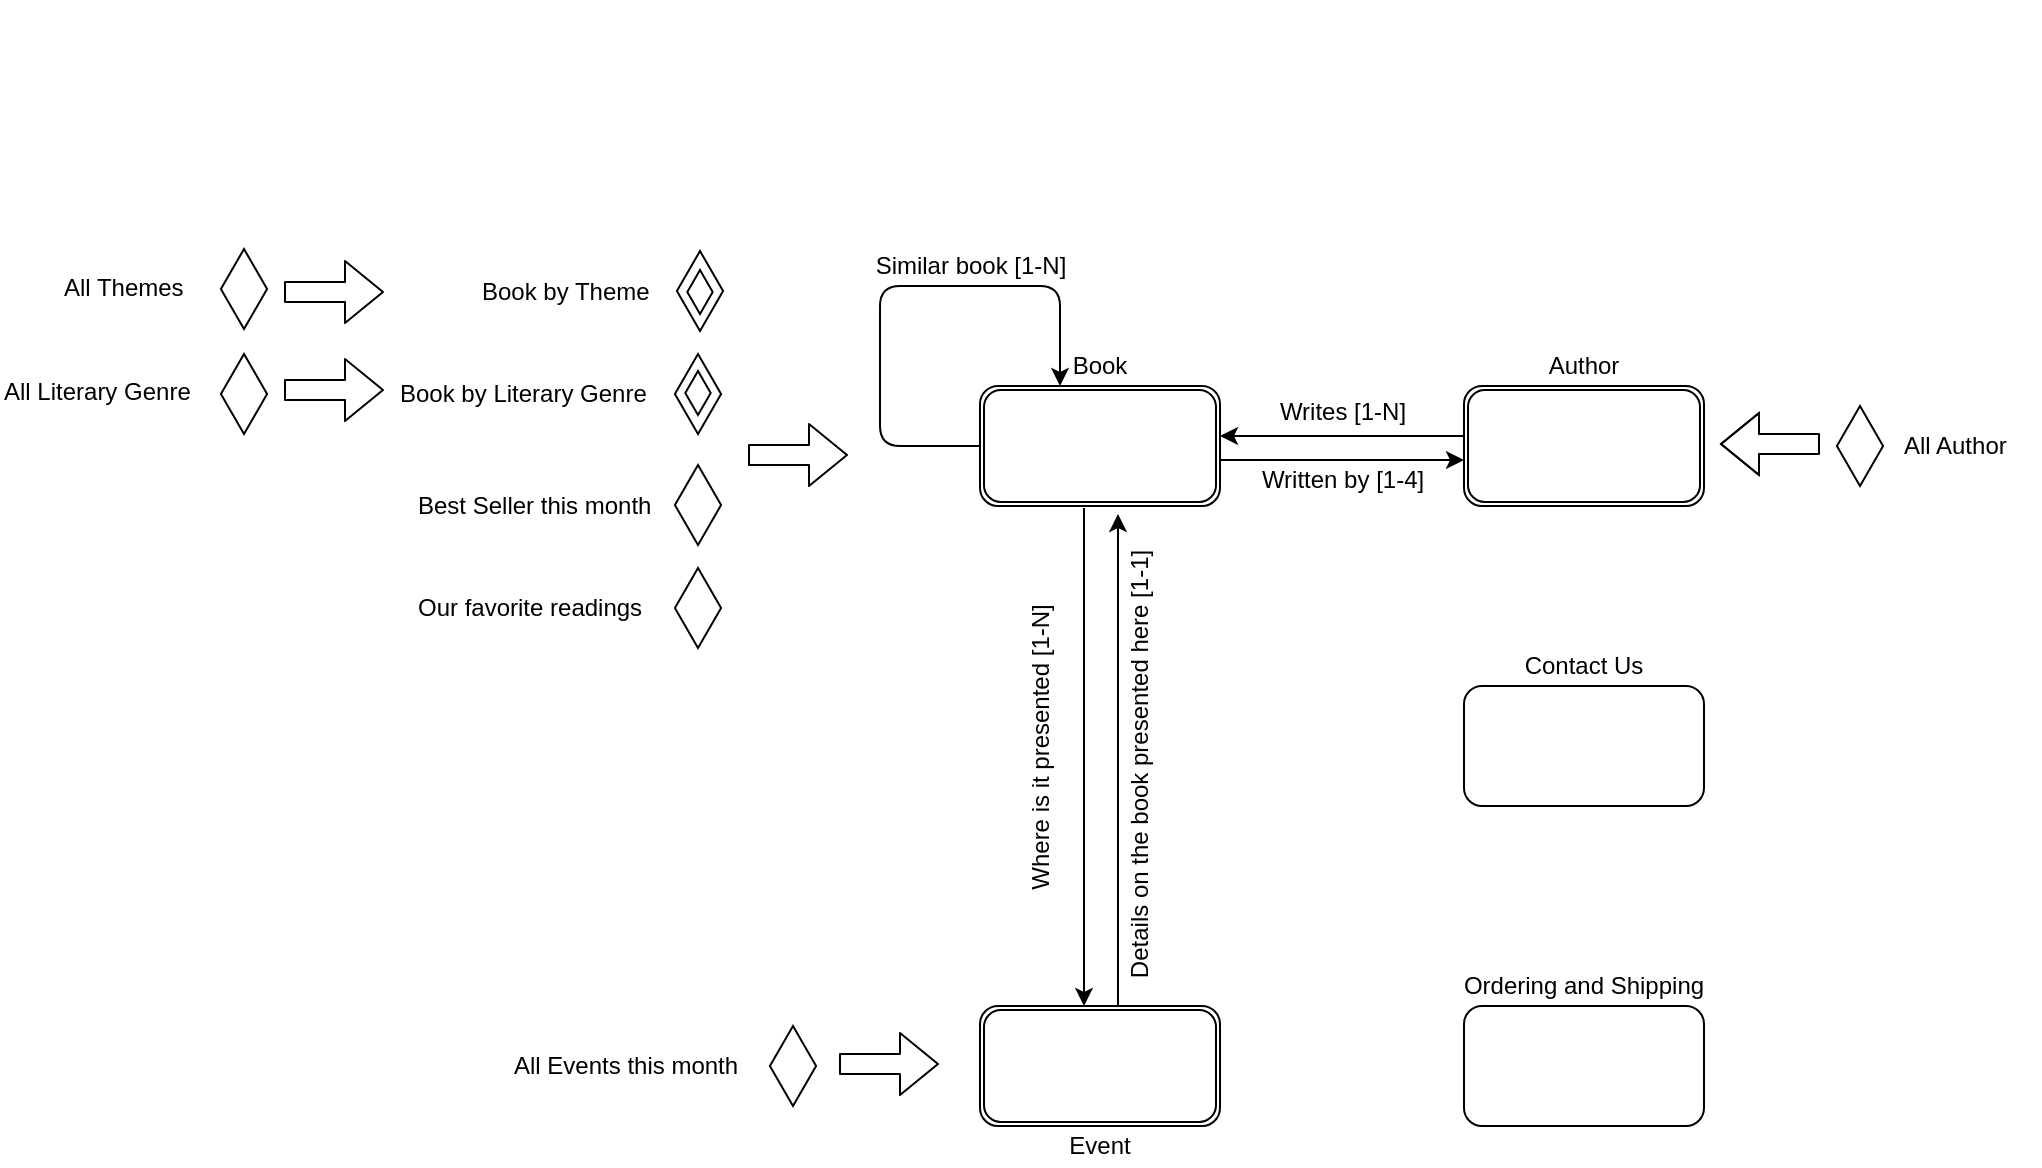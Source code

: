 <mxfile version="10.8.1" type="device"><diagram name="C-IDM" id="74e2e168-ea6b-b213-b513-2b3c1d86103e"><mxGraphModel dx="1398" dy="499" grid="1" gridSize="10" guides="0" tooltips="1" connect="1" arrows="1" fold="1" page="0" pageScale="1" pageWidth="1100" pageHeight="850" background="#ffffff" math="0" shadow="0"><root><mxCell id="0"/><mxCell id="1" parent="0"/><mxCell id="NZ6MziaRMSXmYXcIMsTj-4" value="" style="group" parent="1" vertex="1" connectable="0"><mxGeometry x="482" y="110" width="150" height="80" as="geometry"/></mxCell><mxCell id="NZ6MziaRMSXmYXcIMsTj-23" value="" style="group" parent="1" vertex="1" connectable="0"><mxGeometry x="400" y="283" width="120" height="80" as="geometry"/></mxCell><mxCell id="NZ6MziaRMSXmYXcIMsTj-10" value="" style="group" parent="NZ6MziaRMSXmYXcIMsTj-23" vertex="1" connectable="0"><mxGeometry width="120" height="80" as="geometry"/></mxCell><mxCell id="NZ6MziaRMSXmYXcIMsTj-9" value="Book&lt;br&gt;" style="text;html=1;strokeColor=none;fillColor=none;align=center;verticalAlign=middle;whiteSpace=wrap;rounded=0;" parent="NZ6MziaRMSXmYXcIMsTj-10" vertex="1"><mxGeometry width="120" height="20" as="geometry"/></mxCell><mxCell id="NZ6MziaRMSXmYXcIMsTj-20" value="" style="shape=ext;double=1;rounded=1;whiteSpace=wrap;html=1;" parent="NZ6MziaRMSXmYXcIMsTj-10" vertex="1"><mxGeometry y="20" width="120" height="60" as="geometry"/></mxCell><mxCell id="NZ6MziaRMSXmYXcIMsTj-52" value="" style="endArrow=classic;html=1;exitX=0;exitY=0.5;exitDx=0;exitDy=0;" parent="NZ6MziaRMSXmYXcIMsTj-10" source="NZ6MziaRMSXmYXcIMsTj-20" edge="1"><mxGeometry width="50" height="50" relative="1" as="geometry"><mxPoint x="40" y="80" as="sourcePoint"/><mxPoint x="40" y="20" as="targetPoint"/><Array as="points"><mxPoint x="-50" y="50"/><mxPoint x="-50" y="-30"/><mxPoint x="40" y="-30"/></Array></mxGeometry></mxCell><mxCell id="NZ6MziaRMSXmYXcIMsTj-53" value="Similar book [1-N]" style="text;html=1;resizable=0;points=[];align=center;verticalAlign=middle;labelBackgroundColor=#ffffff;" parent="NZ6MziaRMSXmYXcIMsTj-52" vertex="1" connectable="0"><mxGeometry x="0.289" y="1" relative="1" as="geometry"><mxPoint x="1" y="-9" as="offset"/></mxGeometry></mxCell><mxCell id="NZ6MziaRMSXmYXcIMsTj-24" value="" style="group" parent="1" vertex="1" connectable="0"><mxGeometry x="642" y="283" width="120" height="80" as="geometry"/></mxCell><mxCell id="NZ6MziaRMSXmYXcIMsTj-25" value="" style="group" parent="NZ6MziaRMSXmYXcIMsTj-24" vertex="1" connectable="0"><mxGeometry width="120" height="80" as="geometry"/></mxCell><mxCell id="NZ6MziaRMSXmYXcIMsTj-26" value="Author&lt;br&gt;" style="text;html=1;strokeColor=none;fillColor=none;align=center;verticalAlign=middle;whiteSpace=wrap;rounded=0;" parent="NZ6MziaRMSXmYXcIMsTj-25" vertex="1"><mxGeometry width="120" height="20" as="geometry"/></mxCell><mxCell id="NZ6MziaRMSXmYXcIMsTj-27" value="" style="shape=ext;double=1;rounded=1;whiteSpace=wrap;html=1;" parent="NZ6MziaRMSXmYXcIMsTj-25" vertex="1"><mxGeometry y="20" width="120" height="60" as="geometry"/></mxCell><mxCell id="NZ6MziaRMSXmYXcIMsTj-30" value="" style="group" parent="1" vertex="1" connectable="0"><mxGeometry x="400" y="593" width="120" height="80" as="geometry"/></mxCell><mxCell id="NZ6MziaRMSXmYXcIMsTj-31" value="" style="group" parent="NZ6MziaRMSXmYXcIMsTj-30" vertex="1" connectable="0"><mxGeometry width="120" height="80" as="geometry"/></mxCell><mxCell id="NZ6MziaRMSXmYXcIMsTj-35" value="" style="edgeStyle=orthogonalEdgeStyle;rounded=0;orthogonalLoop=1;jettySize=auto;html=1;" parent="NZ6MziaRMSXmYXcIMsTj-31" edge="1"><mxGeometry relative="1" as="geometry"><mxPoint x="70" y="-50" as="targetPoint"/></mxGeometry></mxCell><mxCell id="NZ6MziaRMSXmYXcIMsTj-33" value="" style="shape=ext;double=1;rounded=1;whiteSpace=wrap;html=1;" parent="NZ6MziaRMSXmYXcIMsTj-31" vertex="1"><mxGeometry y="20" width="120" height="60" as="geometry"/></mxCell><mxCell id="NZ6MziaRMSXmYXcIMsTj-39" value="" style="endArrow=classic;html=1;" parent="1" edge="1"><mxGeometry width="50" height="50" relative="1" as="geometry"><mxPoint x="642" y="328" as="sourcePoint"/><mxPoint x="520" y="328" as="targetPoint"/></mxGeometry></mxCell><mxCell id="NZ6MziaRMSXmYXcIMsTj-47" value="Writes [1-N]" style="text;html=1;resizable=0;points=[];align=center;verticalAlign=middle;labelBackgroundColor=#ffffff;" parent="NZ6MziaRMSXmYXcIMsTj-39" vertex="1" connectable="0"><mxGeometry x="-0.115" relative="1" as="geometry"><mxPoint x="-7" y="-12" as="offset"/></mxGeometry></mxCell><mxCell id="NZ6MziaRMSXmYXcIMsTj-40" value="" style="endArrow=classic;html=1;" parent="1" edge="1"><mxGeometry width="50" height="50" relative="1" as="geometry"><mxPoint x="520" y="340" as="sourcePoint"/><mxPoint x="642" y="340" as="targetPoint"/></mxGeometry></mxCell><mxCell id="NZ6MziaRMSXmYXcIMsTj-48" value="Written by [1-4]" style="text;html=1;resizable=0;points=[];align=center;verticalAlign=middle;labelBackgroundColor=#ffffff;" parent="NZ6MziaRMSXmYXcIMsTj-40" vertex="1" connectable="0"><mxGeometry x="0.049" y="4" relative="1" as="geometry"><mxPoint x="-3" y="14" as="offset"/></mxGeometry></mxCell><mxCell id="NZ6MziaRMSXmYXcIMsTj-44" value="" style="endArrow=classic;html=1;exitX=0.392;exitY=1.017;exitDx=0;exitDy=0;exitPerimeter=0;" parent="1" edge="1"><mxGeometry width="50" height="50" relative="1" as="geometry"><mxPoint x="452" y="364" as="sourcePoint"/><mxPoint x="452" y="613" as="targetPoint"/></mxGeometry></mxCell><mxCell id="NZ6MziaRMSXmYXcIMsTj-49" value="Where is it presented [1-N]" style="text;html=1;resizable=0;points=[];align=center;verticalAlign=middle;labelBackgroundColor=#ffffff;rotation=-90;" parent="NZ6MziaRMSXmYXcIMsTj-44" vertex="1" connectable="0"><mxGeometry x="-0.051" y="1" relative="1" as="geometry"><mxPoint x="-23" y="2" as="offset"/></mxGeometry></mxCell><mxCell id="NZ6MziaRMSXmYXcIMsTj-32" value="Event&lt;br&gt;" style="text;html=1;strokeColor=none;fillColor=none;align=center;verticalAlign=middle;whiteSpace=wrap;rounded=0;" parent="1" vertex="1"><mxGeometry x="400" y="673" width="120" height="20" as="geometry"/></mxCell><mxCell id="NZ6MziaRMSXmYXcIMsTj-50" value="" style="endArrow=classic;html=1;entryX=0.575;entryY=1.067;entryDx=0;entryDy=0;entryPerimeter=0;" parent="1" target="NZ6MziaRMSXmYXcIMsTj-20" edge="1"><mxGeometry width="50" height="50" relative="1" as="geometry"><mxPoint x="469" y="613" as="sourcePoint"/><mxPoint x="450" y="633" as="targetPoint"/></mxGeometry></mxCell><mxCell id="NZ6MziaRMSXmYXcIMsTj-51" value="Details on the book presented here [1-1]" style="text;html=1;resizable=0;points=[];align=center;verticalAlign=middle;labelBackgroundColor=#ffffff;rotation=-90;" parent="NZ6MziaRMSXmYXcIMsTj-50" vertex="1" connectable="0"><mxGeometry x="0.043" y="-2" relative="1" as="geometry"><mxPoint x="9" y="8" as="offset"/></mxGeometry></mxCell><mxCell id="NZ6MziaRMSXmYXcIMsTj-3" value="" style="group" parent="1" vertex="1" connectable="0"><mxGeometry x="642" y="433" width="120" height="80" as="geometry"/></mxCell><mxCell id="NZ6MziaRMSXmYXcIMsTj-1" value="" style="rounded=1;whiteSpace=wrap;html=1;" parent="NZ6MziaRMSXmYXcIMsTj-3" vertex="1"><mxGeometry y="20" width="120" height="60" as="geometry"/></mxCell><mxCell id="NZ6MziaRMSXmYXcIMsTj-2" value="Contact Us" style="text;html=1;strokeColor=none;fillColor=none;align=center;verticalAlign=middle;whiteSpace=wrap;rounded=0;" parent="NZ6MziaRMSXmYXcIMsTj-3" vertex="1"><mxGeometry width="120" height="20" as="geometry"/></mxCell><mxCell id="NZ6MziaRMSXmYXcIMsTj-5" value="" style="rounded=1;whiteSpace=wrap;html=1;" parent="1" vertex="1"><mxGeometry x="642" y="613" width="120" height="60" as="geometry"/></mxCell><mxCell id="NZ6MziaRMSXmYXcIMsTj-6" value="Ordering and Shipping" style="text;html=1;strokeColor=none;fillColor=none;align=center;verticalAlign=middle;whiteSpace=wrap;rounded=0;" parent="1" vertex="1"><mxGeometry x="627" y="593" width="150" height="20" as="geometry"/></mxCell><mxCell id="NZ6MziaRMSXmYXcIMsTj-76" value="" style="group;rotation=-90;" parent="1" vertex="1" connectable="0"><mxGeometry x="239" y="295" width="40" height="24" as="geometry"/></mxCell><mxCell id="NZ6MziaRMSXmYXcIMsTj-77" value="" style="html=1;whiteSpace=wrap;aspect=fixed;shape=isoRectangle;rotation=-90;" parent="NZ6MziaRMSXmYXcIMsTj-76" vertex="1"><mxGeometry width="40" height="24" as="geometry"/></mxCell><mxCell id="NZ6MziaRMSXmYXcIMsTj-80" value="" style="html=1;whiteSpace=wrap;aspect=fixed;shape=isoRectangle;rotation=-90;" parent="1" vertex="1"><mxGeometry x="239" y="350.5" width="40" height="24" as="geometry"/></mxCell><mxCell id="NZ6MziaRMSXmYXcIMsTj-81" value="Best Seller this month" style="text;html=1;resizable=0;points=[];autosize=1;align=left;verticalAlign=top;spacingTop=-4;" parent="1" vertex="1"><mxGeometry x="117" y="352.5" width="130" height="20" as="geometry"/></mxCell><mxCell id="NZ6MziaRMSXmYXcIMsTj-82" value="" style="html=1;whiteSpace=wrap;aspect=fixed;shape=isoRectangle;rotation=-90;" parent="1" vertex="1"><mxGeometry x="239" y="402" width="40" height="24" as="geometry"/></mxCell><mxCell id="NZ6MziaRMSXmYXcIMsTj-83" value="Our favorite readings&lt;br&gt;&lt;br&gt;" style="text;html=1;resizable=0;points=[];autosize=1;align=left;verticalAlign=top;spacingTop=-4;" parent="1" vertex="1"><mxGeometry x="117" y="404" width="130" height="30" as="geometry"/></mxCell><mxCell id="NZ6MziaRMSXmYXcIMsTj-84" value="" style="html=1;whiteSpace=wrap;aspect=fixed;shape=isoRectangle;rotation=-90;" parent="1" vertex="1"><mxGeometry x="286.5" y="631" width="40" height="24" as="geometry"/></mxCell><mxCell id="NZ6MziaRMSXmYXcIMsTj-85" value="All Events this month" style="text;html=1;resizable=0;points=[];autosize=1;align=left;verticalAlign=top;spacingTop=-4;" parent="1" vertex="1"><mxGeometry x="164.5" y="633" width="130" height="20" as="geometry"/></mxCell><mxCell id="NZ6MziaRMSXmYXcIMsTj-86" value="" style="html=1;whiteSpace=wrap;aspect=fixed;shape=isoRectangle;rotation=-90;" parent="1" vertex="1"><mxGeometry x="820" y="321" width="40" height="24" as="geometry"/></mxCell><mxCell id="NZ6MziaRMSXmYXcIMsTj-87" value="All Author&lt;br&gt;&lt;br&gt;" style="text;html=1;resizable=0;points=[];autosize=1;align=left;verticalAlign=top;spacingTop=-4;" parent="1" vertex="1"><mxGeometry x="860" y="323" width="70" height="30" as="geometry"/></mxCell><mxCell id="NZ6MziaRMSXmYXcIMsTj-88" value="" style="html=1;whiteSpace=wrap;aspect=fixed;shape=isoRectangle;rotation=-90;" parent="1" vertex="1"><mxGeometry x="12" y="242.5" width="40" height="24" as="geometry"/></mxCell><mxCell id="NZ6MziaRMSXmYXcIMsTj-89" value="All Themes" style="text;html=1;resizable=0;points=[];autosize=1;align=left;verticalAlign=top;spacingTop=-4;" parent="1" vertex="1"><mxGeometry x="-60" y="244" width="80" height="20" as="geometry"/></mxCell><mxCell id="NZ6MziaRMSXmYXcIMsTj-90" value="" style="html=1;whiteSpace=wrap;aspect=fixed;shape=isoRectangle;rotation=-90;" parent="1" vertex="1"><mxGeometry x="12" y="295" width="40" height="24" as="geometry"/></mxCell><mxCell id="NZ6MziaRMSXmYXcIMsTj-91" value="All Literary Genre&lt;br&gt;" style="text;html=1;resizable=0;points=[];autosize=1;align=left;verticalAlign=top;spacingTop=-4;" parent="1" vertex="1"><mxGeometry x="-90" y="295.5" width="110" height="20" as="geometry"/></mxCell><mxCell id="NZ6MziaRMSXmYXcIMsTj-74" value="" style="group;rotation=-90;" parent="1" vertex="1" connectable="0"><mxGeometry x="240" y="243.5" width="40" height="24" as="geometry"/></mxCell><mxCell id="NZ6MziaRMSXmYXcIMsTj-70" value="" style="html=1;whiteSpace=wrap;aspect=fixed;shape=isoRectangle;rotation=-90;" parent="NZ6MziaRMSXmYXcIMsTj-74" vertex="1"><mxGeometry width="40" height="24" as="geometry"/></mxCell><mxCell id="NZ6MziaRMSXmYXcIMsTj-71" value="" style="html=1;whiteSpace=wrap;aspect=fixed;shape=isoRectangle;rotation=-90;" parent="NZ6MziaRMSXmYXcIMsTj-74" vertex="1"><mxGeometry x="9" y="6" width="22" height="13" as="geometry"/></mxCell><mxCell id="NZ6MziaRMSXmYXcIMsTj-75" value="Book by Theme" style="text;html=1;resizable=0;points=[];autosize=1;align=left;verticalAlign=top;spacingTop=-4;" parent="1" vertex="1"><mxGeometry x="149" y="246" width="100" height="20" as="geometry"/></mxCell><mxCell id="NZ6MziaRMSXmYXcIMsTj-78" value="" style="html=1;whiteSpace=wrap;aspect=fixed;shape=isoRectangle;rotation=-90;" parent="1" vertex="1"><mxGeometry x="248" y="300" width="22" height="13" as="geometry"/></mxCell><mxCell id="NZ6MziaRMSXmYXcIMsTj-79" value="Book by Literary Genre" style="text;html=1;resizable=0;points=[];autosize=1;align=left;verticalAlign=top;spacingTop=-4;" parent="1" vertex="1"><mxGeometry x="108" y="296.5" width="140" height="20" as="geometry"/></mxCell><mxCell id="NZ6MziaRMSXmYXcIMsTj-92" value="" style="shape=flexArrow;endArrow=classic;html=1;" parent="1" edge="1"><mxGeometry width="50" height="50" relative="1" as="geometry"><mxPoint x="52" y="256" as="sourcePoint"/><mxPoint x="102" y="256" as="targetPoint"/></mxGeometry></mxCell><mxCell id="NZ6MziaRMSXmYXcIMsTj-93" value="" style="shape=flexArrow;endArrow=classic;html=1;" parent="1" edge="1"><mxGeometry width="50" height="50" relative="1" as="geometry"><mxPoint x="52" y="305" as="sourcePoint"/><mxPoint x="102" y="305" as="targetPoint"/></mxGeometry></mxCell><mxCell id="NZ6MziaRMSXmYXcIMsTj-94" value="" style="shape=flexArrow;endArrow=classic;html=1;" parent="1" edge="1"><mxGeometry width="50" height="50" relative="1" as="geometry"><mxPoint x="329.5" y="642" as="sourcePoint"/><mxPoint x="379.5" y="642" as="targetPoint"/></mxGeometry></mxCell><mxCell id="NZ6MziaRMSXmYXcIMsTj-95" value="" style="shape=flexArrow;endArrow=classic;html=1;" parent="1" edge="1"><mxGeometry width="50" height="50" relative="1" as="geometry"><mxPoint x="820" y="332" as="sourcePoint"/><mxPoint x="770" y="332" as="targetPoint"/><Array as="points"><mxPoint x="800" y="332"/></Array></mxGeometry></mxCell><mxCell id="NZ6MziaRMSXmYXcIMsTj-99" value="" style="shape=flexArrow;endArrow=classic;html=1;" parent="1" edge="1"><mxGeometry width="50" height="50" relative="1" as="geometry"><mxPoint x="284" y="337.5" as="sourcePoint"/><mxPoint x="334" y="337.5" as="targetPoint"/></mxGeometry></mxCell></root></mxGraphModel></diagram><diagram name="L-IDM" id="tSdD4TbJxirpW6aljxZo"><mxGraphModel dx="1426" dy="499" grid="0" gridSize="10" guides="0" tooltips="1" connect="1" arrows="1" fold="1" page="0" pageScale="1" pageWidth="1100" pageHeight="850" background="#ffffff" math="0" shadow="0"><root><mxCell id="qlLci7SyME8BmqiWWH02-0"/><mxCell id="qlLci7SyME8BmqiWWH02-1" parent="qlLci7SyME8BmqiWWH02-0"/><mxCell id="qlLci7SyME8BmqiWWH02-2" value="" style="group" vertex="1" connectable="0" parent="qlLci7SyME8BmqiWWH02-1"><mxGeometry x="482" y="110" width="150" height="80" as="geometry"/></mxCell><mxCell id="qlLci7SyME8BmqiWWH02-3" value="" style="group" vertex="1" connectable="0" parent="qlLci7SyME8BmqiWWH02-1"><mxGeometry x="410" y="283" width="120" height="80" as="geometry"/></mxCell><mxCell id="qlLci7SyME8BmqiWWH02-4" value="" style="group" vertex="1" connectable="0" parent="qlLci7SyME8BmqiWWH02-3"><mxGeometry width="120" height="80" as="geometry"/></mxCell><mxCell id="qlLci7SyME8BmqiWWH02-6" value="" style="shape=ext;double=1;rounded=1;whiteSpace=wrap;html=1;" vertex="1" parent="qlLci7SyME8BmqiWWH02-4"><mxGeometry x="-20" y="13" width="140" height="80" as="geometry"/></mxCell><mxCell id="qlLci7SyME8BmqiWWH02-7" value="" style="endArrow=classic;html=1;" edge="1" parent="qlLci7SyME8BmqiWWH02-4"><mxGeometry width="50" height="50" relative="1" as="geometry"><mxPoint x="-20" y="54" as="sourcePoint"/><mxPoint x="40" y="11" as="targetPoint"/><Array as="points"><mxPoint x="-50" y="54"/><mxPoint x="-50" y="-26"/><mxPoint x="40" y="-26"/></Array></mxGeometry></mxCell><mxCell id="qlLci7SyME8BmqiWWH02-8" value="Similar book [1-N]" style="text;html=1;resizable=0;points=[];align=center;verticalAlign=middle;labelBackgroundColor=#ffffff;" vertex="1" connectable="0" parent="qlLci7SyME8BmqiWWH02-7"><mxGeometry x="0.289" y="1" relative="1" as="geometry"><mxPoint x="1" y="-9" as="offset"/></mxGeometry></mxCell><mxCell id="qlLci7SyME8BmqiWWH02-9" value="" style="group" vertex="1" connectable="0" parent="qlLci7SyME8BmqiWWH02-1"><mxGeometry x="634" y="271" width="140" height="110" as="geometry"/></mxCell><mxCell id="qlLci7SyME8BmqiWWH02-10" value="" style="group" vertex="1" connectable="0" parent="qlLci7SyME8BmqiWWH02-9"><mxGeometry width="140" height="110" as="geometry"/></mxCell><mxCell id="qlLci7SyME8BmqiWWH02-11" value="Author&lt;br&gt;" style="text;html=1;strokeColor=none;fillColor=none;align=center;verticalAlign=middle;whiteSpace=wrap;rounded=0;" vertex="1" parent="qlLci7SyME8BmqiWWH02-10"><mxGeometry width="140" height="27.5" as="geometry"/></mxCell><mxCell id="qlLci7SyME8BmqiWWH02-12" value="" style="shape=ext;double=1;rounded=1;whiteSpace=wrap;html=1;" vertex="1" parent="qlLci7SyME8BmqiWWH02-10"><mxGeometry y="27.5" width="140" height="82.5" as="geometry"/></mxCell><mxCell id="qlLci7SyME8BmqiWWH02-13" value="" style="group" vertex="1" connectable="0" parent="qlLci7SyME8BmqiWWH02-1"><mxGeometry x="394" y="580" width="136" height="106" as="geometry"/></mxCell><mxCell id="qlLci7SyME8BmqiWWH02-14" value="" style="group" vertex="1" connectable="0" parent="qlLci7SyME8BmqiWWH02-13"><mxGeometry width="136" height="106" as="geometry"/></mxCell><mxCell id="qlLci7SyME8BmqiWWH02-15" value="" style="edgeStyle=orthogonalEdgeStyle;rounded=0;orthogonalLoop=1;jettySize=auto;html=1;" edge="1" parent="qlLci7SyME8BmqiWWH02-14"><mxGeometry relative="1" as="geometry"><mxPoint x="79.333" y="-66.25" as="targetPoint"/></mxGeometry></mxCell><mxCell id="qlLci7SyME8BmqiWWH02-16" value="" style="shape=ext;double=1;rounded=1;whiteSpace=wrap;html=1;" vertex="1" parent="qlLci7SyME8BmqiWWH02-14"><mxGeometry y="26.5" width="136" height="79.5" as="geometry"/></mxCell><mxCell id="qlLci7SyME8BmqiWWH02-17" value="" style="endArrow=classic;html=1;" edge="1" parent="qlLci7SyME8BmqiWWH02-1"><mxGeometry width="50" height="50" relative="1" as="geometry"><mxPoint x="630" y="322" as="sourcePoint"/><mxPoint x="530" y="322" as="targetPoint"/></mxGeometry></mxCell><mxCell id="qlLci7SyME8BmqiWWH02-18" value="Writes [1-N]" style="text;html=1;resizable=0;points=[];align=center;verticalAlign=middle;labelBackgroundColor=#ffffff;" vertex="1" connectable="0" parent="qlLci7SyME8BmqiWWH02-17"><mxGeometry x="-0.115" relative="1" as="geometry"><mxPoint x="-8" y="-22" as="offset"/></mxGeometry></mxCell><mxCell id="qlLci7SyME8BmqiWWH02-19" value="" style="endArrow=classic;html=1;" edge="1" parent="qlLci7SyME8BmqiWWH02-1"><mxGeometry width="50" height="50" relative="1" as="geometry"><mxPoint x="530" y="345" as="sourcePoint"/><mxPoint x="630" y="345" as="targetPoint"/></mxGeometry></mxCell><mxCell id="qlLci7SyME8BmqiWWH02-20" value="Written by [1-4]" style="text;html=1;resizable=0;points=[];align=center;verticalAlign=middle;labelBackgroundColor=#ffffff;" vertex="1" connectable="0" parent="qlLci7SyME8BmqiWWH02-19"><mxGeometry x="0.049" y="4" relative="1" as="geometry"><mxPoint x="-4" y="24" as="offset"/></mxGeometry></mxCell><mxCell id="qlLci7SyME8BmqiWWH02-21" value="" style="endArrow=classic;html=1;" edge="1" parent="qlLci7SyME8BmqiWWH02-1"><mxGeometry width="50" height="50" relative="1" as="geometry"><mxPoint x="451" y="380" as="sourcePoint"/><mxPoint x="451" y="603" as="targetPoint"/></mxGeometry></mxCell><mxCell id="qlLci7SyME8BmqiWWH02-22" value="Where is it presented [1-N]" style="text;html=1;resizable=0;points=[];align=center;verticalAlign=middle;labelBackgroundColor=#ffffff;rotation=-90;" vertex="1" connectable="0" parent="qlLci7SyME8BmqiWWH02-21"><mxGeometry x="-0.051" y="1" relative="1" as="geometry"><mxPoint x="-23" y="2" as="offset"/></mxGeometry></mxCell><mxCell id="qlLci7SyME8BmqiWWH02-23" value="Event&lt;br&gt;" style="text;html=1;strokeColor=none;fillColor=none;align=center;verticalAlign=middle;whiteSpace=wrap;rounded=0;" vertex="1" parent="qlLci7SyME8BmqiWWH02-1"><mxGeometry x="408" y="692" width="120" height="20" as="geometry"/></mxCell><mxCell id="qlLci7SyME8BmqiWWH02-24" value="" style="endArrow=classic;html=1;exitX=0.603;exitY=-0.019;exitDx=0;exitDy=0;exitPerimeter=0;" edge="1" parent="qlLci7SyME8BmqiWWH02-1" source="qlLci7SyME8BmqiWWH02-16"><mxGeometry width="50" height="50" relative="1" as="geometry"><mxPoint x="476" y="600" as="sourcePoint"/><mxPoint x="476" y="380" as="targetPoint"/></mxGeometry></mxCell><mxCell id="qlLci7SyME8BmqiWWH02-25" value="Details on the book presented here [1-1]" style="text;html=1;resizable=0;points=[];align=center;verticalAlign=middle;labelBackgroundColor=#ffffff;rotation=-90;" vertex="1" connectable="0" parent="qlLci7SyME8BmqiWWH02-24"><mxGeometry x="0.043" y="-2" relative="1" as="geometry"><mxPoint x="15" y="8" as="offset"/></mxGeometry></mxCell><mxCell id="qlLci7SyME8BmqiWWH02-26" value="" style="group" vertex="1" connectable="0" parent="qlLci7SyME8BmqiWWH02-1"><mxGeometry x="634" y="420" width="140" height="100" as="geometry"/></mxCell><mxCell id="qlLci7SyME8BmqiWWH02-27" value="" style="rounded=1;whiteSpace=wrap;html=1;" vertex="1" parent="qlLci7SyME8BmqiWWH02-26"><mxGeometry y="25" width="140" height="75" as="geometry"/></mxCell><mxCell id="qlLci7SyME8BmqiWWH02-28" value="Contact Us" style="text;html=1;strokeColor=none;fillColor=none;align=center;verticalAlign=middle;whiteSpace=wrap;rounded=0;" vertex="1" parent="qlLci7SyME8BmqiWWH02-26"><mxGeometry width="140" height="25" as="geometry"/></mxCell><mxCell id="qlLci7SyME8BmqiWWH02-29" value="" style="rounded=1;whiteSpace=wrap;html=1;" vertex="1" parent="qlLci7SyME8BmqiWWH02-1"><mxGeometry x="636" y="610" width="136" height="75" as="geometry"/></mxCell><mxCell id="qlLci7SyME8BmqiWWH02-30" value="Ordering and Shipping" style="text;html=1;strokeColor=none;fillColor=none;align=center;verticalAlign=middle;whiteSpace=wrap;rounded=0;" vertex="1" parent="qlLci7SyME8BmqiWWH02-1"><mxGeometry x="627" y="589" width="150" height="20" as="geometry"/></mxCell><mxCell id="qlLci7SyME8BmqiWWH02-34" value="Best Seller this month" style="text;html=1;resizable=0;points=[];autosize=1;align=left;verticalAlign=top;spacingTop=-4;" vertex="1" parent="qlLci7SyME8BmqiWWH02-1"><mxGeometry x="117" y="352.5" width="130" height="20" as="geometry"/></mxCell><mxCell id="qlLci7SyME8BmqiWWH02-36" value="Our favorite readings&lt;br&gt;&lt;br&gt;" style="text;html=1;resizable=0;points=[];autosize=1;align=left;verticalAlign=top;spacingTop=-4;" vertex="1" parent="qlLci7SyME8BmqiWWH02-1"><mxGeometry x="117" y="404" width="130" height="30" as="geometry"/></mxCell><mxCell id="qlLci7SyME8BmqiWWH02-38" value="All Events this month" style="text;html=1;resizable=0;points=[];autosize=1;align=left;verticalAlign=top;spacingTop=-4;" vertex="1" parent="qlLci7SyME8BmqiWWH02-1"><mxGeometry x="164.5" y="633" width="130" height="20" as="geometry"/></mxCell><mxCell id="qlLci7SyME8BmqiWWH02-40" value="All Author&lt;br&gt;&lt;br&gt;" style="text;html=1;resizable=0;points=[];autosize=1;align=left;verticalAlign=top;spacingTop=-4;" vertex="1" parent="qlLci7SyME8BmqiWWH02-1"><mxGeometry x="868" y="330" width="70" height="30" as="geometry"/></mxCell><mxCell id="qlLci7SyME8BmqiWWH02-42" value="All Themes" style="text;html=1;resizable=0;points=[];autosize=1;align=left;verticalAlign=top;spacingTop=-4;" vertex="1" parent="qlLci7SyME8BmqiWWH02-1"><mxGeometry x="-60" y="244" width="80" height="20" as="geometry"/></mxCell><mxCell id="qlLci7SyME8BmqiWWH02-44" value="All Literary Genre&lt;br&gt;" style="text;html=1;resizable=0;points=[];autosize=1;align=left;verticalAlign=top;spacingTop=-4;" vertex="1" parent="qlLci7SyME8BmqiWWH02-1"><mxGeometry x="-90" y="295.5" width="110" height="20" as="geometry"/></mxCell><mxCell id="qlLci7SyME8BmqiWWH02-48" value="Book by Theme" style="text;html=1;resizable=0;points=[];autosize=1;align=left;verticalAlign=top;spacingTop=-4;" vertex="1" parent="qlLci7SyME8BmqiWWH02-1"><mxGeometry x="149" y="246" width="100" height="20" as="geometry"/></mxCell><mxCell id="qlLci7SyME8BmqiWWH02-50" value="Book by Literary Genre" style="text;html=1;resizable=0;points=[];autosize=1;align=left;verticalAlign=top;spacingTop=-4;" vertex="1" parent="qlLci7SyME8BmqiWWH02-1"><mxGeometry x="108" y="296.5" width="140" height="20" as="geometry"/></mxCell><mxCell id="qlLci7SyME8BmqiWWH02-51" value="" style="shape=flexArrow;endArrow=classic;html=1;" edge="1" parent="qlLci7SyME8BmqiWWH02-1"><mxGeometry width="50" height="50" relative="1" as="geometry"><mxPoint x="52" y="256" as="sourcePoint"/><mxPoint x="102" y="256" as="targetPoint"/></mxGeometry></mxCell><mxCell id="qlLci7SyME8BmqiWWH02-52" value="" style="shape=flexArrow;endArrow=classic;html=1;" edge="1" parent="qlLci7SyME8BmqiWWH02-1"><mxGeometry width="50" height="50" relative="1" as="geometry"><mxPoint x="52" y="305" as="sourcePoint"/><mxPoint x="102" y="305" as="targetPoint"/></mxGeometry></mxCell><mxCell id="qlLci7SyME8BmqiWWH02-53" value="" style="shape=flexArrow;endArrow=classic;html=1;" edge="1" parent="qlLci7SyME8BmqiWWH02-1"><mxGeometry width="50" height="50" relative="1" as="geometry"><mxPoint x="332" y="641" as="sourcePoint"/><mxPoint x="382" y="641" as="targetPoint"/></mxGeometry></mxCell><mxCell id="qlLci7SyME8BmqiWWH02-54" value="" style="shape=flexArrow;endArrow=classic;html=1;" edge="1" parent="qlLci7SyME8BmqiWWH02-1"><mxGeometry width="50" height="50" relative="1" as="geometry"><mxPoint x="828" y="339" as="sourcePoint"/><mxPoint x="778" y="339" as="targetPoint"/><Array as="points"><mxPoint x="808" y="339"/></Array></mxGeometry></mxCell><mxCell id="qlLci7SyME8BmqiWWH02-55" value="" style="shape=flexArrow;endArrow=classic;html=1;endWidth=42;endSize=11.26;width=61;" edge="1" parent="qlLci7SyME8BmqiWWH02-1"><mxGeometry width="50" height="50" relative="1" as="geometry"><mxPoint x="284" y="337.5" as="sourcePoint"/><mxPoint x="350" y="337" as="targetPoint"/></mxGeometry></mxCell><mxCell id="RbM8MEujCyMZwOxuI_-j-22" value="" style="group" vertex="1" connectable="0" parent="qlLci7SyME8BmqiWWH02-1"><mxGeometry x="569" y="335" width="20" height="20" as="geometry"/></mxCell><mxCell id="RbM8MEujCyMZwOxuI_-j-10" value="" style="group" vertex="1" connectable="0" parent="RbM8MEujCyMZwOxuI_-j-22"><mxGeometry width="20" height="20" as="geometry"/></mxCell><mxCell id="RbM8MEujCyMZwOxuI_-j-6" value="" style="ellipse;whiteSpace=wrap;html=1;aspect=fixed;" vertex="1" parent="RbM8MEujCyMZwOxuI_-j-10"><mxGeometry width="20" height="20" as="geometry"/></mxCell><mxCell id="RbM8MEujCyMZwOxuI_-j-7" value="" style="endArrow=none;html=1;" edge="1" parent="RbM8MEujCyMZwOxuI_-j-10"><mxGeometry width="50" height="50" relative="1" as="geometry"><mxPoint x="5" y="6" as="sourcePoint"/><mxPoint x="15" y="6" as="targetPoint"/></mxGeometry></mxCell><mxCell id="RbM8MEujCyMZwOxuI_-j-8" value="" style="endArrow=none;html=1;" edge="1" parent="RbM8MEujCyMZwOxuI_-j-10"><mxGeometry width="50" height="50" relative="1" as="geometry"><mxPoint x="5" y="10" as="sourcePoint"/><mxPoint x="15" y="10" as="targetPoint"/></mxGeometry></mxCell><mxCell id="RbM8MEujCyMZwOxuI_-j-9" value="" style="endArrow=none;html=1;" edge="1" parent="RbM8MEujCyMZwOxuI_-j-10"><mxGeometry width="50" height="50" relative="1" as="geometry"><mxPoint x="5" y="14" as="sourcePoint"/><mxPoint x="15" y="14" as="targetPoint"/></mxGeometry></mxCell><mxCell id="RbM8MEujCyMZwOxuI_-j-23" value="" style="group" vertex="1" connectable="0" parent="qlLci7SyME8BmqiWWH02-1"><mxGeometry x="569" y="311" width="20" height="20" as="geometry"/></mxCell><mxCell id="RbM8MEujCyMZwOxuI_-j-24" value="" style="ellipse;whiteSpace=wrap;html=1;aspect=fixed;" vertex="1" parent="RbM8MEujCyMZwOxuI_-j-23"><mxGeometry width="20" height="20" as="geometry"/></mxCell><mxCell id="RbM8MEujCyMZwOxuI_-j-25" value="" style="endArrow=none;html=1;" edge="1" parent="RbM8MEujCyMZwOxuI_-j-23"><mxGeometry width="50" height="50" relative="1" as="geometry"><mxPoint x="5" y="6" as="sourcePoint"/><mxPoint x="15" y="6" as="targetPoint"/></mxGeometry></mxCell><mxCell id="RbM8MEujCyMZwOxuI_-j-26" value="" style="endArrow=none;html=1;" edge="1" parent="RbM8MEujCyMZwOxuI_-j-23"><mxGeometry width="50" height="50" relative="1" as="geometry"><mxPoint x="5" y="10" as="sourcePoint"/><mxPoint x="15" y="10" as="targetPoint"/></mxGeometry></mxCell><mxCell id="RbM8MEujCyMZwOxuI_-j-27" value="" style="endArrow=none;html=1;" edge="1" parent="RbM8MEujCyMZwOxuI_-j-23"><mxGeometry width="50" height="50" relative="1" as="geometry"><mxPoint x="5" y="14" as="sourcePoint"/><mxPoint x="15" y="14" as="targetPoint"/></mxGeometry></mxCell><mxCell id="RbM8MEujCyMZwOxuI_-j-28" value="" style="group" vertex="1" connectable="0" parent="qlLci7SyME8BmqiWWH02-1"><mxGeometry x="440" y="480" width="20" height="20" as="geometry"/></mxCell><mxCell id="RbM8MEujCyMZwOxuI_-j-29" value="" style="ellipse;whiteSpace=wrap;html=1;aspect=fixed;" vertex="1" parent="RbM8MEujCyMZwOxuI_-j-28"><mxGeometry width="20" height="20" as="geometry"/></mxCell><mxCell id="RbM8MEujCyMZwOxuI_-j-30" value="" style="endArrow=none;html=1;" edge="1" parent="RbM8MEujCyMZwOxuI_-j-28"><mxGeometry width="50" height="50" relative="1" as="geometry"><mxPoint x="5" y="6" as="sourcePoint"/><mxPoint x="15" y="6" as="targetPoint"/></mxGeometry></mxCell><mxCell id="RbM8MEujCyMZwOxuI_-j-31" value="" style="endArrow=none;html=1;" edge="1" parent="RbM8MEujCyMZwOxuI_-j-28"><mxGeometry width="50" height="50" relative="1" as="geometry"><mxPoint x="5" y="10" as="sourcePoint"/><mxPoint x="15" y="10" as="targetPoint"/></mxGeometry></mxCell><mxCell id="RbM8MEujCyMZwOxuI_-j-32" value="" style="endArrow=none;html=1;" edge="1" parent="RbM8MEujCyMZwOxuI_-j-28"><mxGeometry width="50" height="50" relative="1" as="geometry"><mxPoint x="5" y="14" as="sourcePoint"/><mxPoint x="15" y="14" as="targetPoint"/></mxGeometry></mxCell><mxCell id="RbM8MEujCyMZwOxuI_-j-39" value="" style="group" vertex="1" connectable="0" parent="qlLci7SyME8BmqiWWH02-1"><mxGeometry x="350" y="285" width="20" height="20" as="geometry"/></mxCell><mxCell id="RbM8MEujCyMZwOxuI_-j-17" value="" style="group" vertex="1" connectable="0" parent="RbM8MEujCyMZwOxuI_-j-39"><mxGeometry width="20" height="20" as="geometry"/></mxCell><mxCell id="RbM8MEujCyMZwOxuI_-j-18" value="" style="ellipse;whiteSpace=wrap;html=1;aspect=fixed;" vertex="1" parent="RbM8MEujCyMZwOxuI_-j-17"><mxGeometry width="20" height="20" as="geometry"/></mxCell><mxCell id="RbM8MEujCyMZwOxuI_-j-19" value="" style="endArrow=none;html=1;" edge="1" parent="RbM8MEujCyMZwOxuI_-j-17"><mxGeometry width="50" height="50" relative="1" as="geometry"><mxPoint x="5" y="6" as="sourcePoint"/><mxPoint x="15" y="6" as="targetPoint"/></mxGeometry></mxCell><mxCell id="RbM8MEujCyMZwOxuI_-j-20" value="" style="endArrow=none;html=1;" edge="1" parent="RbM8MEujCyMZwOxuI_-j-17"><mxGeometry width="50" height="50" relative="1" as="geometry"><mxPoint x="5" y="10" as="sourcePoint"/><mxPoint x="15" y="10" as="targetPoint"/></mxGeometry></mxCell><mxCell id="RbM8MEujCyMZwOxuI_-j-21" value="" style="endArrow=none;html=1;" edge="1" parent="RbM8MEujCyMZwOxuI_-j-17"><mxGeometry width="50" height="50" relative="1" as="geometry"><mxPoint x="5" y="14" as="sourcePoint"/><mxPoint x="15" y="14" as="targetPoint"/></mxGeometry></mxCell><mxCell id="RbM8MEujCyMZwOxuI_-j-99" value="" style="group" vertex="1" connectable="0" parent="qlLci7SyME8BmqiWWH02-1"><mxGeometry x="246" y="408" width="30" height="20" as="geometry"/></mxCell><mxCell id="RbM8MEujCyMZwOxuI_-j-100" value="" style="group" vertex="1" connectable="0" parent="RbM8MEujCyMZwOxuI_-j-99"><mxGeometry width="30" height="20" as="geometry"/></mxCell><mxCell id="RbM8MEujCyMZwOxuI_-j-101" value="" style="ellipse;whiteSpace=wrap;html=1;aspect=fixed;" vertex="1" parent="RbM8MEujCyMZwOxuI_-j-100"><mxGeometry x="-5" y="-10" width="30" height="30" as="geometry"/></mxCell><mxCell id="RbM8MEujCyMZwOxuI_-j-102" value="" style="endArrow=none;html=1;" edge="1" parent="RbM8MEujCyMZwOxuI_-j-100"><mxGeometry width="50" height="50" relative="1" as="geometry"><mxPoint x="5" y="6" as="sourcePoint"/><mxPoint x="15" y="6" as="targetPoint"/></mxGeometry></mxCell><mxCell id="RbM8MEujCyMZwOxuI_-j-103" value="" style="endArrow=none;html=1;" edge="1" parent="RbM8MEujCyMZwOxuI_-j-100"><mxGeometry width="50" height="50" relative="1" as="geometry"><mxPoint x="5" y="10" as="sourcePoint"/><mxPoint x="15" y="10" as="targetPoint"/></mxGeometry></mxCell><mxCell id="RbM8MEujCyMZwOxuI_-j-104" value="" style="endArrow=none;html=1;" edge="1" parent="RbM8MEujCyMZwOxuI_-j-100"><mxGeometry width="50" height="50" relative="1" as="geometry"><mxPoint x="5" y="14" as="sourcePoint"/><mxPoint x="15" y="14" as="targetPoint"/></mxGeometry></mxCell><mxCell id="RbM8MEujCyMZwOxuI_-j-105" value="" style="endArrow=none;html=1;entryX=0.013;entryY=0.34;entryDx=0;entryDy=0;entryPerimeter=0;" edge="1" parent="RbM8MEujCyMZwOxuI_-j-100" target="RbM8MEujCyMZwOxuI_-j-101"><mxGeometry width="50" height="50" relative="1" as="geometry"><mxPoint x="23" as="sourcePoint"/><mxPoint x="1.6" y="-1.8" as="targetPoint"/></mxGeometry></mxCell><mxCell id="RbM8MEujCyMZwOxuI_-j-106" value="" style="group" vertex="1" connectable="0" parent="qlLci7SyME8BmqiWWH02-1"><mxGeometry x="247" y="357" width="30" height="20" as="geometry"/></mxCell><mxCell id="RbM8MEujCyMZwOxuI_-j-107" value="" style="group" vertex="1" connectable="0" parent="RbM8MEujCyMZwOxuI_-j-106"><mxGeometry width="30" height="20" as="geometry"/></mxCell><mxCell id="RbM8MEujCyMZwOxuI_-j-108" value="" style="ellipse;whiteSpace=wrap;html=1;aspect=fixed;" vertex="1" parent="RbM8MEujCyMZwOxuI_-j-107"><mxGeometry x="-5" y="-10" width="30" height="30" as="geometry"/></mxCell><mxCell id="RbM8MEujCyMZwOxuI_-j-109" value="" style="endArrow=none;html=1;" edge="1" parent="RbM8MEujCyMZwOxuI_-j-107"><mxGeometry width="50" height="50" relative="1" as="geometry"><mxPoint x="5" y="6" as="sourcePoint"/><mxPoint x="15" y="6" as="targetPoint"/></mxGeometry></mxCell><mxCell id="RbM8MEujCyMZwOxuI_-j-110" value="" style="endArrow=none;html=1;" edge="1" parent="RbM8MEujCyMZwOxuI_-j-107"><mxGeometry width="50" height="50" relative="1" as="geometry"><mxPoint x="5" y="10" as="sourcePoint"/><mxPoint x="15" y="10" as="targetPoint"/></mxGeometry></mxCell><mxCell id="RbM8MEujCyMZwOxuI_-j-111" value="" style="endArrow=none;html=1;" edge="1" parent="RbM8MEujCyMZwOxuI_-j-107"><mxGeometry width="50" height="50" relative="1" as="geometry"><mxPoint x="5" y="14" as="sourcePoint"/><mxPoint x="15" y="14" as="targetPoint"/></mxGeometry></mxCell><mxCell id="RbM8MEujCyMZwOxuI_-j-112" value="" style="endArrow=none;html=1;entryX=0.013;entryY=0.34;entryDx=0;entryDy=0;entryPerimeter=0;" edge="1" parent="RbM8MEujCyMZwOxuI_-j-107" target="RbM8MEujCyMZwOxuI_-j-108"><mxGeometry width="50" height="50" relative="1" as="geometry"><mxPoint x="23" as="sourcePoint"/><mxPoint x="1.6" y="-1.8" as="targetPoint"/></mxGeometry></mxCell><mxCell id="RbM8MEujCyMZwOxuI_-j-143" value="" style="group" vertex="1" connectable="0" parent="qlLci7SyME8BmqiWWH02-1"><mxGeometry x="19" y="300" width="30" height="20" as="geometry"/></mxCell><mxCell id="RbM8MEujCyMZwOxuI_-j-144" value="" style="group" vertex="1" connectable="0" parent="RbM8MEujCyMZwOxuI_-j-143"><mxGeometry width="30" height="20" as="geometry"/></mxCell><mxCell id="RbM8MEujCyMZwOxuI_-j-145" value="" style="ellipse;whiteSpace=wrap;html=1;aspect=fixed;" vertex="1" parent="RbM8MEujCyMZwOxuI_-j-144"><mxGeometry x="-5" y="-10" width="30" height="30" as="geometry"/></mxCell><mxCell id="RbM8MEujCyMZwOxuI_-j-146" value="" style="endArrow=none;html=1;" edge="1" parent="RbM8MEujCyMZwOxuI_-j-144"><mxGeometry width="50" height="50" relative="1" as="geometry"><mxPoint x="5" y="6" as="sourcePoint"/><mxPoint x="15" y="6" as="targetPoint"/></mxGeometry></mxCell><mxCell id="RbM8MEujCyMZwOxuI_-j-147" value="" style="endArrow=none;html=1;" edge="1" parent="RbM8MEujCyMZwOxuI_-j-144"><mxGeometry width="50" height="50" relative="1" as="geometry"><mxPoint x="5" y="10" as="sourcePoint"/><mxPoint x="15" y="10" as="targetPoint"/></mxGeometry></mxCell><mxCell id="RbM8MEujCyMZwOxuI_-j-148" value="" style="endArrow=none;html=1;" edge="1" parent="RbM8MEujCyMZwOxuI_-j-144"><mxGeometry width="50" height="50" relative="1" as="geometry"><mxPoint x="5" y="14" as="sourcePoint"/><mxPoint x="15" y="14" as="targetPoint"/></mxGeometry></mxCell><mxCell id="RbM8MEujCyMZwOxuI_-j-149" value="" style="endArrow=none;html=1;entryX=0.013;entryY=0.34;entryDx=0;entryDy=0;entryPerimeter=0;" edge="1" parent="RbM8MEujCyMZwOxuI_-j-144" target="RbM8MEujCyMZwOxuI_-j-145"><mxGeometry width="50" height="50" relative="1" as="geometry"><mxPoint x="23" as="sourcePoint"/><mxPoint x="1.6" y="-1.8" as="targetPoint"/></mxGeometry></mxCell><mxCell id="RbM8MEujCyMZwOxuI_-j-150" value="" style="group" vertex="1" connectable="0" parent="qlLci7SyME8BmqiWWH02-1"><mxGeometry x="20" y="249" width="30" height="20" as="geometry"/></mxCell><mxCell id="RbM8MEujCyMZwOxuI_-j-151" value="" style="group" vertex="1" connectable="0" parent="RbM8MEujCyMZwOxuI_-j-150"><mxGeometry width="30" height="20" as="geometry"/></mxCell><mxCell id="RbM8MEujCyMZwOxuI_-j-152" value="" style="ellipse;whiteSpace=wrap;html=1;aspect=fixed;" vertex="1" parent="RbM8MEujCyMZwOxuI_-j-151"><mxGeometry x="-5" y="-10" width="30" height="30" as="geometry"/></mxCell><mxCell id="RbM8MEujCyMZwOxuI_-j-153" value="" style="endArrow=none;html=1;" edge="1" parent="RbM8MEujCyMZwOxuI_-j-151"><mxGeometry width="50" height="50" relative="1" as="geometry"><mxPoint x="5" y="6" as="sourcePoint"/><mxPoint x="15" y="6" as="targetPoint"/></mxGeometry></mxCell><mxCell id="RbM8MEujCyMZwOxuI_-j-154" value="" style="endArrow=none;html=1;" edge="1" parent="RbM8MEujCyMZwOxuI_-j-151"><mxGeometry width="50" height="50" relative="1" as="geometry"><mxPoint x="5" y="10" as="sourcePoint"/><mxPoint x="15" y="10" as="targetPoint"/></mxGeometry></mxCell><mxCell id="RbM8MEujCyMZwOxuI_-j-155" value="" style="endArrow=none;html=1;" edge="1" parent="RbM8MEujCyMZwOxuI_-j-151"><mxGeometry width="50" height="50" relative="1" as="geometry"><mxPoint x="5" y="14" as="sourcePoint"/><mxPoint x="15" y="14" as="targetPoint"/></mxGeometry></mxCell><mxCell id="RbM8MEujCyMZwOxuI_-j-156" value="" style="endArrow=none;html=1;entryX=0.013;entryY=0.34;entryDx=0;entryDy=0;entryPerimeter=0;" edge="1" parent="RbM8MEujCyMZwOxuI_-j-151" target="RbM8MEujCyMZwOxuI_-j-152"><mxGeometry width="50" height="50" relative="1" as="geometry"><mxPoint x="23" as="sourcePoint"/><mxPoint x="1.6" y="-1.8" as="targetPoint"/></mxGeometry></mxCell><mxCell id="RbM8MEujCyMZwOxuI_-j-157" value="" style="group" vertex="1" connectable="0" parent="qlLci7SyME8BmqiWWH02-1"><mxGeometry x="294" y="637" width="30" height="20" as="geometry"/></mxCell><mxCell id="RbM8MEujCyMZwOxuI_-j-158" value="" style="group" vertex="1" connectable="0" parent="RbM8MEujCyMZwOxuI_-j-157"><mxGeometry width="30" height="20" as="geometry"/></mxCell><mxCell id="RbM8MEujCyMZwOxuI_-j-159" value="" style="ellipse;whiteSpace=wrap;html=1;aspect=fixed;" vertex="1" parent="RbM8MEujCyMZwOxuI_-j-158"><mxGeometry x="-5" y="-10" width="30" height="30" as="geometry"/></mxCell><mxCell id="RbM8MEujCyMZwOxuI_-j-160" value="" style="endArrow=none;html=1;" edge="1" parent="RbM8MEujCyMZwOxuI_-j-158"><mxGeometry width="50" height="50" relative="1" as="geometry"><mxPoint x="5" y="6" as="sourcePoint"/><mxPoint x="15" y="6" as="targetPoint"/></mxGeometry></mxCell><mxCell id="RbM8MEujCyMZwOxuI_-j-161" value="" style="endArrow=none;html=1;" edge="1" parent="RbM8MEujCyMZwOxuI_-j-158"><mxGeometry width="50" height="50" relative="1" as="geometry"><mxPoint x="5" y="10" as="sourcePoint"/><mxPoint x="15" y="10" as="targetPoint"/></mxGeometry></mxCell><mxCell id="RbM8MEujCyMZwOxuI_-j-162" value="" style="endArrow=none;html=1;" edge="1" parent="RbM8MEujCyMZwOxuI_-j-158"><mxGeometry width="50" height="50" relative="1" as="geometry"><mxPoint x="5" y="14" as="sourcePoint"/><mxPoint x="15" y="14" as="targetPoint"/></mxGeometry></mxCell><mxCell id="RbM8MEujCyMZwOxuI_-j-163" value="" style="endArrow=none;html=1;entryX=0.013;entryY=0.34;entryDx=0;entryDy=0;entryPerimeter=0;" edge="1" parent="RbM8MEujCyMZwOxuI_-j-158" target="RbM8MEujCyMZwOxuI_-j-159"><mxGeometry width="50" height="50" relative="1" as="geometry"><mxPoint x="23" as="sourcePoint"/><mxPoint x="1.6" y="-1.8" as="targetPoint"/></mxGeometry></mxCell><mxCell id="RbM8MEujCyMZwOxuI_-j-166" value="" style="group" vertex="1" connectable="0" parent="qlLci7SyME8BmqiWWH02-1"><mxGeometry x="839" y="334" width="30" height="20" as="geometry"/></mxCell><mxCell id="RbM8MEujCyMZwOxuI_-j-167" value="" style="group" vertex="1" connectable="0" parent="RbM8MEujCyMZwOxuI_-j-166"><mxGeometry width="30" height="20" as="geometry"/></mxCell><mxCell id="RbM8MEujCyMZwOxuI_-j-168" value="" style="ellipse;whiteSpace=wrap;html=1;aspect=fixed;" vertex="1" parent="RbM8MEujCyMZwOxuI_-j-167"><mxGeometry x="-5" y="-10" width="30" height="30" as="geometry"/></mxCell><mxCell id="RbM8MEujCyMZwOxuI_-j-169" value="" style="endArrow=none;html=1;" edge="1" parent="RbM8MEujCyMZwOxuI_-j-167"><mxGeometry width="50" height="50" relative="1" as="geometry"><mxPoint x="5" y="6" as="sourcePoint"/><mxPoint x="15" y="6" as="targetPoint"/></mxGeometry></mxCell><mxCell id="RbM8MEujCyMZwOxuI_-j-170" value="" style="endArrow=none;html=1;" edge="1" parent="RbM8MEujCyMZwOxuI_-j-167"><mxGeometry width="50" height="50" relative="1" as="geometry"><mxPoint x="5" y="10" as="sourcePoint"/><mxPoint x="15" y="10" as="targetPoint"/></mxGeometry></mxCell><mxCell id="RbM8MEujCyMZwOxuI_-j-171" value="" style="endArrow=none;html=1;" edge="1" parent="RbM8MEujCyMZwOxuI_-j-167"><mxGeometry width="50" height="50" relative="1" as="geometry"><mxPoint x="5" y="14" as="sourcePoint"/><mxPoint x="15" y="14" as="targetPoint"/></mxGeometry></mxCell><mxCell id="RbM8MEujCyMZwOxuI_-j-172" value="" style="endArrow=none;html=1;entryX=0.013;entryY=0.34;entryDx=0;entryDy=0;entryPerimeter=0;" edge="1" parent="RbM8MEujCyMZwOxuI_-j-167" target="RbM8MEujCyMZwOxuI_-j-168"><mxGeometry width="50" height="50" relative="1" as="geometry"><mxPoint x="23" as="sourcePoint"/><mxPoint x="1.6" y="-1.8" as="targetPoint"/></mxGeometry></mxCell><mxCell id="RbM8MEujCyMZwOxuI_-j-190" value="" style="ellipse;shape=doubleEllipse;whiteSpace=wrap;html=1;aspect=fixed;" vertex="1" parent="qlLci7SyME8BmqiWWH02-1"><mxGeometry x="242" y="290" width="30" height="30" as="geometry"/></mxCell><mxCell id="RbM8MEujCyMZwOxuI_-j-191" value="" style="endArrow=none;html=1;" edge="1" parent="qlLci7SyME8BmqiWWH02-1"><mxGeometry width="50" height="50" relative="1" as="geometry"><mxPoint x="252" y="305" as="sourcePoint"/><mxPoint x="262" y="305" as="targetPoint"/></mxGeometry></mxCell><mxCell id="RbM8MEujCyMZwOxuI_-j-192" value="" style="endArrow=none;html=1;" edge="1" parent="qlLci7SyME8BmqiWWH02-1"><mxGeometry width="50" height="50" relative="1" as="geometry"><mxPoint x="252" y="308" as="sourcePoint"/><mxPoint x="262" y="308" as="targetPoint"/></mxGeometry></mxCell><mxCell id="RbM8MEujCyMZwOxuI_-j-193" value="" style="endArrow=none;html=1;" edge="1" parent="qlLci7SyME8BmqiWWH02-1"><mxGeometry width="50" height="50" relative="1" as="geometry"><mxPoint x="252" y="311.0" as="sourcePoint"/><mxPoint x="262" y="311.0" as="targetPoint"/></mxGeometry></mxCell><mxCell id="RbM8MEujCyMZwOxuI_-j-194" value="" style="endArrow=none;html=1;entryX=0.013;entryY=0.34;entryDx=0;entryDy=0;entryPerimeter=0;" edge="1" parent="qlLci7SyME8BmqiWWH02-1"><mxGeometry width="50" height="50" relative="1" as="geometry"><mxPoint x="271" y="300" as="sourcePoint"/><mxPoint x="243.5" y="300" as="targetPoint"/></mxGeometry></mxCell><mxCell id="RbM8MEujCyMZwOxuI_-j-195" value="" style="ellipse;shape=doubleEllipse;whiteSpace=wrap;html=1;aspect=fixed;" vertex="1" parent="qlLci7SyME8BmqiWWH02-1"><mxGeometry x="242" y="240" width="30" height="30" as="geometry"/></mxCell><mxCell id="RbM8MEujCyMZwOxuI_-j-196" value="" style="endArrow=none;html=1;" edge="1" parent="qlLci7SyME8BmqiWWH02-1"><mxGeometry width="50" height="50" relative="1" as="geometry"><mxPoint x="252" y="255" as="sourcePoint"/><mxPoint x="262" y="255" as="targetPoint"/></mxGeometry></mxCell><mxCell id="RbM8MEujCyMZwOxuI_-j-197" value="" style="endArrow=none;html=1;" edge="1" parent="qlLci7SyME8BmqiWWH02-1"><mxGeometry width="50" height="50" relative="1" as="geometry"><mxPoint x="252" y="258" as="sourcePoint"/><mxPoint x="262" y="258" as="targetPoint"/></mxGeometry></mxCell><mxCell id="RbM8MEujCyMZwOxuI_-j-198" value="" style="endArrow=none;html=1;" edge="1" parent="qlLci7SyME8BmqiWWH02-1"><mxGeometry width="50" height="50" relative="1" as="geometry"><mxPoint x="252" y="261.0" as="sourcePoint"/><mxPoint x="262" y="261.0" as="targetPoint"/></mxGeometry></mxCell><mxCell id="RbM8MEujCyMZwOxuI_-j-199" value="" style="endArrow=none;html=1;entryX=0.013;entryY=0.34;entryDx=0;entryDy=0;entryPerimeter=0;" edge="1" parent="qlLci7SyME8BmqiWWH02-1"><mxGeometry width="50" height="50" relative="1" as="geometry"><mxPoint x="271" y="250" as="sourcePoint"/><mxPoint x="243.5" y="250" as="targetPoint"/></mxGeometry></mxCell><mxCell id="RbM8MEujCyMZwOxuI_-j-200" value="" style="shape=or;whiteSpace=wrap;html=1;strokeColor=#FFFFFF;rotation=-90;" vertex="1" parent="qlLci7SyME8BmqiWWH02-1"><mxGeometry x="253" y="231" width="10" height="26" as="geometry"/></mxCell><mxCell id="RbM8MEujCyMZwOxuI_-j-201" value="" style="shape=or;whiteSpace=wrap;html=1;strokeColor=#FFFFFF;rotation=-90;" vertex="1" parent="qlLci7SyME8BmqiWWH02-1"><mxGeometry x="250" y="281" width="10" height="26" as="geometry"/></mxCell><mxCell id="RbM8MEujCyMZwOxuI_-j-202" value="" style="ellipse;whiteSpace=wrap;html=1;aspect=fixed;strokeColor=#000000;fillColor=none;" vertex="1" parent="qlLci7SyME8BmqiWWH02-1"><mxGeometry x="242" y="240" width="30" height="30" as="geometry"/></mxCell><mxCell id="RbM8MEujCyMZwOxuI_-j-204" value="" style="ellipse;whiteSpace=wrap;html=1;aspect=fixed;strokeColor=#000000;fillColor=none;" vertex="1" parent="qlLci7SyME8BmqiWWH02-1"><mxGeometry x="242" y="290" width="30" height="30" as="geometry"/></mxCell></root></mxGraphModel></diagram></mxfile>